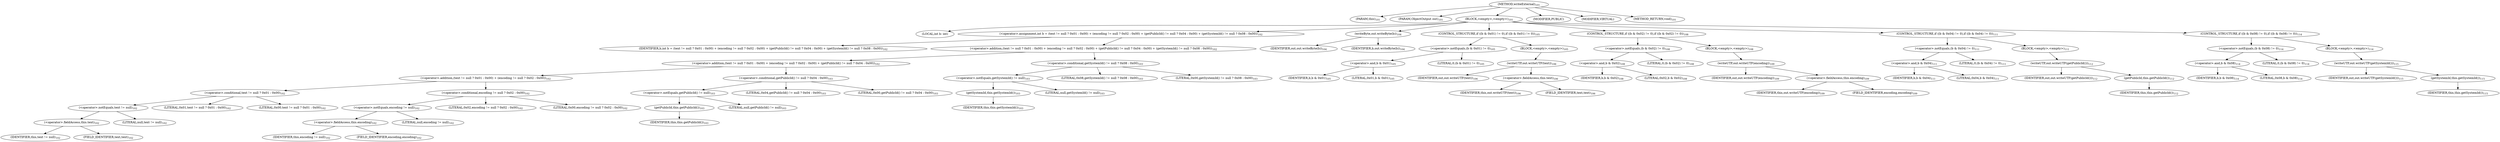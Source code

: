 digraph "writeExternal" {  
"216" [label = <(METHOD,writeExternal)<SUB>101</SUB>> ]
"16" [label = <(PARAM,this)<SUB>101</SUB>> ]
"217" [label = <(PARAM,ObjectOutput out)<SUB>101</SUB>> ]
"218" [label = <(BLOCK,&lt;empty&gt;,&lt;empty&gt;)<SUB>101</SUB>> ]
"219" [label = <(LOCAL,int b: int)> ]
"220" [label = <(&lt;operator&gt;.assignment,int b = (text != null ? 0x01 : 0x00) + (encoding != null ? 0x02 : 0x00) + (getPublicId() != null ? 0x04 : 0x00) + (getSystemId() != null ? 0x08 : 0x00))<SUB>102</SUB>> ]
"221" [label = <(IDENTIFIER,b,int b = (text != null ? 0x01 : 0x00) + (encoding != null ? 0x02 : 0x00) + (getPublicId() != null ? 0x04 : 0x00) + (getSystemId() != null ? 0x08 : 0x00))<SUB>102</SUB>> ]
"222" [label = <(&lt;operator&gt;.addition,(text != null ? 0x01 : 0x00) + (encoding != null ? 0x02 : 0x00) + (getPublicId() != null ? 0x04 : 0x00) + (getSystemId() != null ? 0x08 : 0x00))<SUB>102</SUB>> ]
"223" [label = <(&lt;operator&gt;.addition,(text != null ? 0x01 : 0x00) + (encoding != null ? 0x02 : 0x00) + (getPublicId() != null ? 0x04 : 0x00))<SUB>102</SUB>> ]
"224" [label = <(&lt;operator&gt;.addition,(text != null ? 0x01 : 0x00) + (encoding != null ? 0x02 : 0x00))<SUB>102</SUB>> ]
"225" [label = <(&lt;operator&gt;.conditional,text != null ? 0x01 : 0x00)<SUB>102</SUB>> ]
"226" [label = <(&lt;operator&gt;.notEquals,text != null)<SUB>102</SUB>> ]
"227" [label = <(&lt;operator&gt;.fieldAccess,this.text)<SUB>102</SUB>> ]
"228" [label = <(IDENTIFIER,this,text != null)<SUB>102</SUB>> ]
"229" [label = <(FIELD_IDENTIFIER,text,text)<SUB>102</SUB>> ]
"230" [label = <(LITERAL,null,text != null)<SUB>102</SUB>> ]
"231" [label = <(LITERAL,0x01,text != null ? 0x01 : 0x00)<SUB>102</SUB>> ]
"232" [label = <(LITERAL,0x00,text != null ? 0x01 : 0x00)<SUB>102</SUB>> ]
"233" [label = <(&lt;operator&gt;.conditional,encoding != null ? 0x02 : 0x00)<SUB>102</SUB>> ]
"234" [label = <(&lt;operator&gt;.notEquals,encoding != null)<SUB>102</SUB>> ]
"235" [label = <(&lt;operator&gt;.fieldAccess,this.encoding)<SUB>102</SUB>> ]
"236" [label = <(IDENTIFIER,this,encoding != null)<SUB>102</SUB>> ]
"237" [label = <(FIELD_IDENTIFIER,encoding,encoding)<SUB>102</SUB>> ]
"238" [label = <(LITERAL,null,encoding != null)<SUB>102</SUB>> ]
"239" [label = <(LITERAL,0x02,encoding != null ? 0x02 : 0x00)<SUB>102</SUB>> ]
"240" [label = <(LITERAL,0x00,encoding != null ? 0x02 : 0x00)<SUB>102</SUB>> ]
"241" [label = <(&lt;operator&gt;.conditional,getPublicId() != null ? 0x04 : 0x00)<SUB>103</SUB>> ]
"242" [label = <(&lt;operator&gt;.notEquals,getPublicId() != null)<SUB>103</SUB>> ]
"243" [label = <(getPublicId,this.getPublicId())<SUB>103</SUB>> ]
"15" [label = <(IDENTIFIER,this,this.getPublicId())<SUB>103</SUB>> ]
"244" [label = <(LITERAL,null,getPublicId() != null)<SUB>103</SUB>> ]
"245" [label = <(LITERAL,0x04,getPublicId() != null ? 0x04 : 0x00)<SUB>103</SUB>> ]
"246" [label = <(LITERAL,0x00,getPublicId() != null ? 0x04 : 0x00)<SUB>103</SUB>> ]
"247" [label = <(&lt;operator&gt;.conditional,getSystemId() != null ? 0x08 : 0x00)<SUB>103</SUB>> ]
"248" [label = <(&lt;operator&gt;.notEquals,getSystemId() != null)<SUB>103</SUB>> ]
"249" [label = <(getSystemId,this.getSystemId())<SUB>103</SUB>> ]
"17" [label = <(IDENTIFIER,this,this.getSystemId())<SUB>103</SUB>> ]
"250" [label = <(LITERAL,null,getSystemId() != null)<SUB>103</SUB>> ]
"251" [label = <(LITERAL,0x08,getSystemId() != null ? 0x08 : 0x00)<SUB>103</SUB>> ]
"252" [label = <(LITERAL,0x00,getSystemId() != null ? 0x08 : 0x00)<SUB>103</SUB>> ]
"253" [label = <(writeByte,out.writeByte(b))<SUB>104</SUB>> ]
"254" [label = <(IDENTIFIER,out,out.writeByte(b))<SUB>104</SUB>> ]
"255" [label = <(IDENTIFIER,b,out.writeByte(b))<SUB>104</SUB>> ]
"256" [label = <(CONTROL_STRUCTURE,if ((b &amp; 0x01) != 0),if ((b &amp; 0x01) != 0))<SUB>105</SUB>> ]
"257" [label = <(&lt;operator&gt;.notEquals,(b &amp; 0x01) != 0)<SUB>105</SUB>> ]
"258" [label = <(&lt;operator&gt;.and,b &amp; 0x01)<SUB>105</SUB>> ]
"259" [label = <(IDENTIFIER,b,b &amp; 0x01)<SUB>105</SUB>> ]
"260" [label = <(LITERAL,0x01,b &amp; 0x01)<SUB>105</SUB>> ]
"261" [label = <(LITERAL,0,(b &amp; 0x01) != 0)<SUB>105</SUB>> ]
"262" [label = <(BLOCK,&lt;empty&gt;,&lt;empty&gt;)<SUB>105</SUB>> ]
"263" [label = <(writeUTF,out.writeUTF(text))<SUB>106</SUB>> ]
"264" [label = <(IDENTIFIER,out,out.writeUTF(text))<SUB>106</SUB>> ]
"265" [label = <(&lt;operator&gt;.fieldAccess,this.text)<SUB>106</SUB>> ]
"266" [label = <(IDENTIFIER,this,out.writeUTF(text))<SUB>106</SUB>> ]
"267" [label = <(FIELD_IDENTIFIER,text,text)<SUB>106</SUB>> ]
"268" [label = <(CONTROL_STRUCTURE,if ((b &amp; 0x02) != 0),if ((b &amp; 0x02) != 0))<SUB>108</SUB>> ]
"269" [label = <(&lt;operator&gt;.notEquals,(b &amp; 0x02) != 0)<SUB>108</SUB>> ]
"270" [label = <(&lt;operator&gt;.and,b &amp; 0x02)<SUB>108</SUB>> ]
"271" [label = <(IDENTIFIER,b,b &amp; 0x02)<SUB>108</SUB>> ]
"272" [label = <(LITERAL,0x02,b &amp; 0x02)<SUB>108</SUB>> ]
"273" [label = <(LITERAL,0,(b &amp; 0x02) != 0)<SUB>108</SUB>> ]
"274" [label = <(BLOCK,&lt;empty&gt;,&lt;empty&gt;)<SUB>108</SUB>> ]
"275" [label = <(writeUTF,out.writeUTF(encoding))<SUB>109</SUB>> ]
"276" [label = <(IDENTIFIER,out,out.writeUTF(encoding))<SUB>109</SUB>> ]
"277" [label = <(&lt;operator&gt;.fieldAccess,this.encoding)<SUB>109</SUB>> ]
"278" [label = <(IDENTIFIER,this,out.writeUTF(encoding))<SUB>109</SUB>> ]
"279" [label = <(FIELD_IDENTIFIER,encoding,encoding)<SUB>109</SUB>> ]
"280" [label = <(CONTROL_STRUCTURE,if ((b &amp; 0x04) != 0),if ((b &amp; 0x04) != 0))<SUB>111</SUB>> ]
"281" [label = <(&lt;operator&gt;.notEquals,(b &amp; 0x04) != 0)<SUB>111</SUB>> ]
"282" [label = <(&lt;operator&gt;.and,b &amp; 0x04)<SUB>111</SUB>> ]
"283" [label = <(IDENTIFIER,b,b &amp; 0x04)<SUB>111</SUB>> ]
"284" [label = <(LITERAL,0x04,b &amp; 0x04)<SUB>111</SUB>> ]
"285" [label = <(LITERAL,0,(b &amp; 0x04) != 0)<SUB>111</SUB>> ]
"286" [label = <(BLOCK,&lt;empty&gt;,&lt;empty&gt;)<SUB>111</SUB>> ]
"287" [label = <(writeUTF,out.writeUTF(getPublicId()))<SUB>112</SUB>> ]
"288" [label = <(IDENTIFIER,out,out.writeUTF(getPublicId()))<SUB>112</SUB>> ]
"289" [label = <(getPublicId,this.getPublicId())<SUB>112</SUB>> ]
"18" [label = <(IDENTIFIER,this,this.getPublicId())<SUB>112</SUB>> ]
"290" [label = <(CONTROL_STRUCTURE,if ((b &amp; 0x08) != 0),if ((b &amp; 0x08) != 0))<SUB>114</SUB>> ]
"291" [label = <(&lt;operator&gt;.notEquals,(b &amp; 0x08) != 0)<SUB>114</SUB>> ]
"292" [label = <(&lt;operator&gt;.and,b &amp; 0x08)<SUB>114</SUB>> ]
"293" [label = <(IDENTIFIER,b,b &amp; 0x08)<SUB>114</SUB>> ]
"294" [label = <(LITERAL,0x08,b &amp; 0x08)<SUB>114</SUB>> ]
"295" [label = <(LITERAL,0,(b &amp; 0x08) != 0)<SUB>114</SUB>> ]
"296" [label = <(BLOCK,&lt;empty&gt;,&lt;empty&gt;)<SUB>114</SUB>> ]
"297" [label = <(writeUTF,out.writeUTF(getSystemId()))<SUB>115</SUB>> ]
"298" [label = <(IDENTIFIER,out,out.writeUTF(getSystemId()))<SUB>115</SUB>> ]
"299" [label = <(getSystemId,this.getSystemId())<SUB>115</SUB>> ]
"19" [label = <(IDENTIFIER,this,this.getSystemId())<SUB>115</SUB>> ]
"300" [label = <(MODIFIER,PUBLIC)> ]
"301" [label = <(MODIFIER,VIRTUAL)> ]
"302" [label = <(METHOD_RETURN,void)<SUB>101</SUB>> ]
  "216" -> "16" 
  "216" -> "217" 
  "216" -> "218" 
  "216" -> "300" 
  "216" -> "301" 
  "216" -> "302" 
  "218" -> "219" 
  "218" -> "220" 
  "218" -> "253" 
  "218" -> "256" 
  "218" -> "268" 
  "218" -> "280" 
  "218" -> "290" 
  "220" -> "221" 
  "220" -> "222" 
  "222" -> "223" 
  "222" -> "247" 
  "223" -> "224" 
  "223" -> "241" 
  "224" -> "225" 
  "224" -> "233" 
  "225" -> "226" 
  "225" -> "231" 
  "225" -> "232" 
  "226" -> "227" 
  "226" -> "230" 
  "227" -> "228" 
  "227" -> "229" 
  "233" -> "234" 
  "233" -> "239" 
  "233" -> "240" 
  "234" -> "235" 
  "234" -> "238" 
  "235" -> "236" 
  "235" -> "237" 
  "241" -> "242" 
  "241" -> "245" 
  "241" -> "246" 
  "242" -> "243" 
  "242" -> "244" 
  "243" -> "15" 
  "247" -> "248" 
  "247" -> "251" 
  "247" -> "252" 
  "248" -> "249" 
  "248" -> "250" 
  "249" -> "17" 
  "253" -> "254" 
  "253" -> "255" 
  "256" -> "257" 
  "256" -> "262" 
  "257" -> "258" 
  "257" -> "261" 
  "258" -> "259" 
  "258" -> "260" 
  "262" -> "263" 
  "263" -> "264" 
  "263" -> "265" 
  "265" -> "266" 
  "265" -> "267" 
  "268" -> "269" 
  "268" -> "274" 
  "269" -> "270" 
  "269" -> "273" 
  "270" -> "271" 
  "270" -> "272" 
  "274" -> "275" 
  "275" -> "276" 
  "275" -> "277" 
  "277" -> "278" 
  "277" -> "279" 
  "280" -> "281" 
  "280" -> "286" 
  "281" -> "282" 
  "281" -> "285" 
  "282" -> "283" 
  "282" -> "284" 
  "286" -> "287" 
  "287" -> "288" 
  "287" -> "289" 
  "289" -> "18" 
  "290" -> "291" 
  "290" -> "296" 
  "291" -> "292" 
  "291" -> "295" 
  "292" -> "293" 
  "292" -> "294" 
  "296" -> "297" 
  "297" -> "298" 
  "297" -> "299" 
  "299" -> "19" 
}
